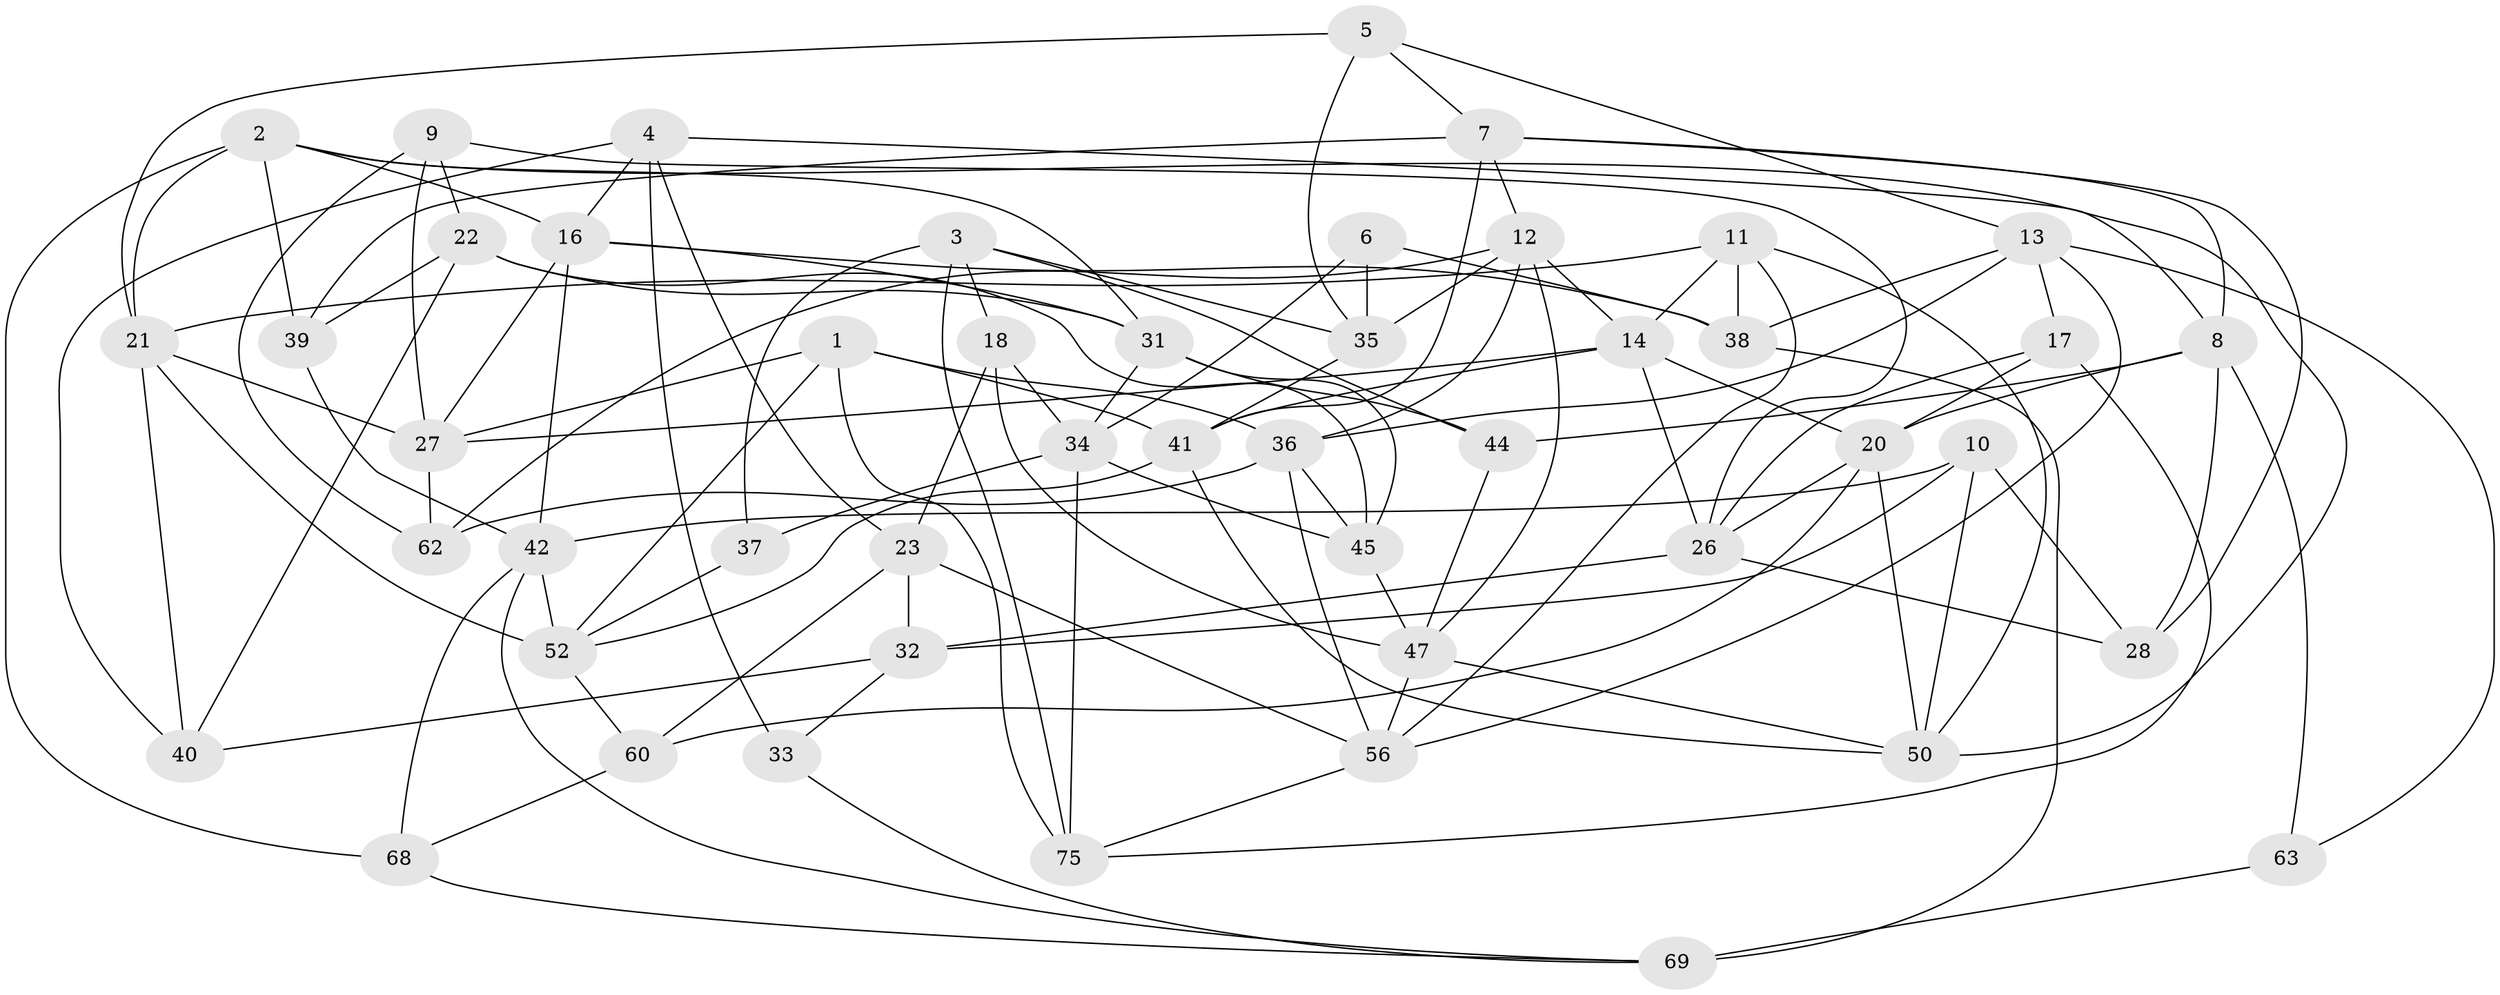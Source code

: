 // original degree distribution, {4: 1.0}
// Generated by graph-tools (version 1.1) at 2025/42/03/06/25 10:42:18]
// undirected, 48 vertices, 120 edges
graph export_dot {
graph [start="1"]
  node [color=gray90,style=filled];
  1 [super="+29"];
  2 [super="+54"];
  3 [super="+77"];
  4 [super="+30"];
  5;
  6;
  7 [super="+19"];
  8 [super="+58"];
  9;
  10;
  11 [super="+51"];
  12 [super="+15"];
  13 [super="+65"];
  14 [super="+24"];
  16 [super="+72"];
  17;
  18;
  20 [super="+64"];
  21 [super="+25"];
  22 [super="+80"];
  23 [super="+49"];
  26 [super="+48"];
  27 [super="+67"];
  28;
  31 [super="+74"];
  32 [super="+76"];
  33;
  34 [super="+71"];
  35 [super="+43"];
  36 [super="+66"];
  37;
  38 [super="+46"];
  39;
  40;
  41 [super="+57"];
  42 [super="+55"];
  44;
  45 [super="+59"];
  47 [super="+78"];
  50 [super="+53"];
  52 [super="+70"];
  56 [super="+61"];
  60;
  62;
  63;
  68;
  69 [super="+73"];
  75 [super="+79"];
  1 -- 75 [weight=2];
  1 -- 27;
  1 -- 52;
  1 -- 36;
  1 -- 41;
  2 -- 21;
  2 -- 68;
  2 -- 39;
  2 -- 50;
  2 -- 31;
  2 -- 16;
  3 -- 37 [weight=2];
  3 -- 35;
  3 -- 75;
  3 -- 18;
  3 -- 44;
  4 -- 16;
  4 -- 33 [weight=2];
  4 -- 40;
  4 -- 8;
  4 -- 23;
  5 -- 7;
  5 -- 35;
  5 -- 13;
  5 -- 21;
  6 -- 35 [weight=2];
  6 -- 34;
  6 -- 38;
  7 -- 41;
  7 -- 8;
  7 -- 39;
  7 -- 12;
  7 -- 28;
  8 -- 28;
  8 -- 44;
  8 -- 20;
  8 -- 63;
  9 -- 27;
  9 -- 26;
  9 -- 62;
  9 -- 22;
  10 -- 32;
  10 -- 28;
  10 -- 42;
  10 -- 50;
  11 -- 56;
  11 -- 38 [weight=2];
  11 -- 21;
  11 -- 50;
  11 -- 14;
  12 -- 36;
  12 -- 62;
  12 -- 47;
  12 -- 35;
  12 -- 14;
  13 -- 63;
  13 -- 38;
  13 -- 17;
  13 -- 56;
  13 -- 36;
  14 -- 20;
  14 -- 27;
  14 -- 41;
  14 -- 26;
  16 -- 31;
  16 -- 27;
  16 -- 42;
  16 -- 38;
  17 -- 20;
  17 -- 26;
  17 -- 75;
  18 -- 34;
  18 -- 47;
  18 -- 23;
  20 -- 50;
  20 -- 26;
  20 -- 60;
  21 -- 52;
  21 -- 27;
  21 -- 40;
  22 -- 45 [weight=2];
  22 -- 40;
  22 -- 39;
  22 -- 31;
  23 -- 60;
  23 -- 32 [weight=2];
  23 -- 56;
  26 -- 32;
  26 -- 28;
  27 -- 62;
  31 -- 44;
  31 -- 45;
  31 -- 34;
  32 -- 40;
  32 -- 33;
  33 -- 69;
  34 -- 37;
  34 -- 45;
  34 -- 75;
  35 -- 41;
  36 -- 62;
  36 -- 56;
  36 -- 45;
  37 -- 52;
  38 -- 69;
  39 -- 42;
  41 -- 52;
  41 -- 50;
  42 -- 68;
  42 -- 52;
  42 -- 69;
  44 -- 47;
  45 -- 47;
  47 -- 56;
  47 -- 50;
  52 -- 60;
  56 -- 75;
  60 -- 68;
  63 -- 69 [weight=2];
  68 -- 69;
}
